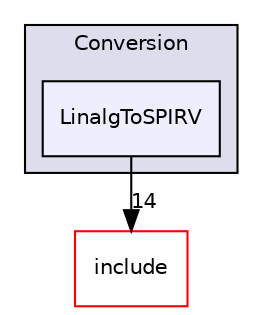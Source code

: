 digraph "lib/Conversion/LinalgToSPIRV" {
  bgcolor=transparent;
  compound=true
  node [ fontsize="10", fontname="Helvetica"];
  edge [ labelfontsize="10", labelfontname="Helvetica"];
  subgraph clusterdir_fb3681dc9150b247305e64d29dbc20b7 {
    graph [ bgcolor="#ddddee", pencolor="black", label="Conversion" fontname="Helvetica", fontsize="10", URL="dir_fb3681dc9150b247305e64d29dbc20b7.html"]
  dir_c0ed47016f087c9f386962eba606b9b8 [shape=box, label="LinalgToSPIRV", style="filled", fillcolor="#eeeeff", pencolor="black", URL="dir_c0ed47016f087c9f386962eba606b9b8.html"];
  }
  dir_d44c64559bbebec7f509842c48db8b23 [shape=box label="include" color="red" URL="dir_d44c64559bbebec7f509842c48db8b23.html"];
  dir_c0ed47016f087c9f386962eba606b9b8->dir_d44c64559bbebec7f509842c48db8b23 [headlabel="14", labeldistance=1.5 headhref="dir_000066_000000.html"];
}
